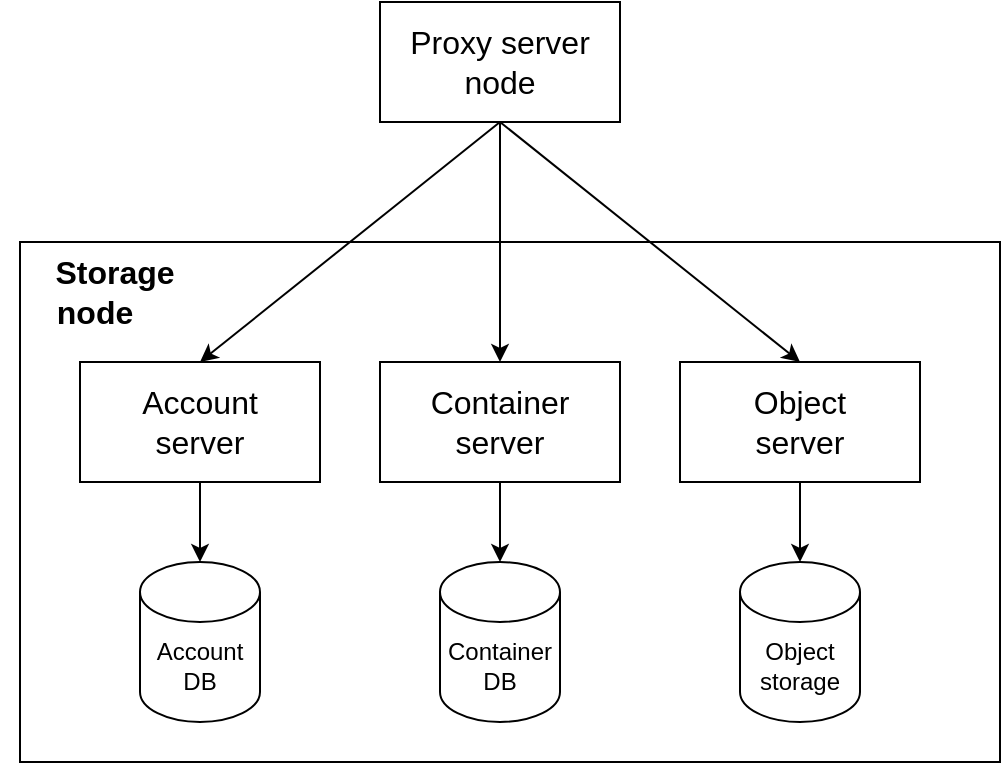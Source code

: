 <mxfile version="16.1.2" type="device"><diagram id="UQDwMlfwMQQokUcOPP4U" name="Page-1"><mxGraphModel dx="981" dy="519" grid="1" gridSize="10" guides="1" tooltips="1" connect="1" arrows="1" fold="1" page="1" pageScale="1" pageWidth="850" pageHeight="1100" math="0" shadow="0"><root><mxCell id="0"/><mxCell id="1" parent="0"/><mxCell id="soYwzRIRsuffHhuP0p35-27" value="" style="rounded=0;whiteSpace=wrap;html=1;" vertex="1" parent="1"><mxGeometry x="70" y="150" width="490" height="260" as="geometry"/></mxCell><mxCell id="soYwzRIRsuffHhuP0p35-28" style="edgeStyle=orthogonalEdgeStyle;rounded=0;orthogonalLoop=1;jettySize=auto;html=1;exitX=0.5;exitY=1;exitDx=0;exitDy=0;entryX=0.5;entryY=0;entryDx=0;entryDy=0;entryPerimeter=0;" edge="1" parent="1" source="soYwzRIRsuffHhuP0p35-29" target="soYwzRIRsuffHhuP0p35-34"><mxGeometry relative="1" as="geometry"/></mxCell><mxCell id="soYwzRIRsuffHhuP0p35-29" value="" style="rounded=0;whiteSpace=wrap;html=1;fontSize=16;" vertex="1" parent="1"><mxGeometry x="100" y="210" width="120" height="60" as="geometry"/></mxCell><mxCell id="soYwzRIRsuffHhuP0p35-30" style="edgeStyle=orthogonalEdgeStyle;rounded=0;orthogonalLoop=1;jettySize=auto;html=1;entryX=0.5;entryY=0;entryDx=0;entryDy=0;entryPerimeter=0;" edge="1" parent="1" source="soYwzRIRsuffHhuP0p35-31" target="soYwzRIRsuffHhuP0p35-35"><mxGeometry relative="1" as="geometry"/></mxCell><mxCell id="soYwzRIRsuffHhuP0p35-31" value="" style="rounded=0;whiteSpace=wrap;html=1;fontSize=16;" vertex="1" parent="1"><mxGeometry x="250" y="210" width="120" height="60" as="geometry"/></mxCell><mxCell id="soYwzRIRsuffHhuP0p35-32" style="edgeStyle=orthogonalEdgeStyle;rounded=0;orthogonalLoop=1;jettySize=auto;html=1;" edge="1" parent="1" source="soYwzRIRsuffHhuP0p35-33" target="soYwzRIRsuffHhuP0p35-36"><mxGeometry relative="1" as="geometry"/></mxCell><mxCell id="soYwzRIRsuffHhuP0p35-33" value="" style="rounded=0;whiteSpace=wrap;html=1;fontSize=16;" vertex="1" parent="1"><mxGeometry x="400" y="210" width="120" height="60" as="geometry"/></mxCell><mxCell id="soYwzRIRsuffHhuP0p35-34" value="" style="shape=cylinder3;whiteSpace=wrap;html=1;boundedLbl=1;backgroundOutline=1;size=15;" vertex="1" parent="1"><mxGeometry x="130" y="310" width="60" height="80" as="geometry"/></mxCell><mxCell id="soYwzRIRsuffHhuP0p35-35" value="" style="shape=cylinder3;whiteSpace=wrap;html=1;boundedLbl=1;backgroundOutline=1;size=15;" vertex="1" parent="1"><mxGeometry x="280" y="310" width="60" height="80" as="geometry"/></mxCell><mxCell id="soYwzRIRsuffHhuP0p35-36" value="" style="shape=cylinder3;whiteSpace=wrap;html=1;boundedLbl=1;backgroundOutline=1;size=15;" vertex="1" parent="1"><mxGeometry x="430" y="310" width="60" height="80" as="geometry"/></mxCell><mxCell id="soYwzRIRsuffHhuP0p35-37" value="Storage " style="text;html=1;strokeColor=none;fillColor=none;align=center;verticalAlign=middle;whiteSpace=wrap;rounded=0;horizontal=1;fontSize=16;fontStyle=1" vertex="1" parent="1"><mxGeometry x="70" y="150" width="95" height="30" as="geometry"/></mxCell><mxCell id="soYwzRIRsuffHhuP0p35-38" value="&lt;div style=&quot;font-size: 16px&quot;&gt;&lt;font style=&quot;font-size: 16px&quot;&gt;&lt;span style=&quot;font-size: 16px&quot;&gt;&lt;br style=&quot;font-size: 16px&quot;&gt;&lt;/span&gt;&lt;/font&gt;&lt;/div&gt;" style="rounded=0;whiteSpace=wrap;html=1;fontStyle=1;fontSize=16;" vertex="1" parent="1"><mxGeometry x="250" y="30" width="120" height="60" as="geometry"/></mxCell><mxCell id="soYwzRIRsuffHhuP0p35-40" value="" style="endArrow=none;html=1;rounded=0;fontSize=19;entryX=0.5;entryY=1;entryDx=0;entryDy=0;exitX=0.5;exitY=0;exitDx=0;exitDy=0;strokeWidth=1;startArrow=classic;startFill=1;" edge="1" parent="1" source="soYwzRIRsuffHhuP0p35-29" target="soYwzRIRsuffHhuP0p35-38"><mxGeometry width="50" height="50" relative="1" as="geometry"><mxPoint x="380" y="290" as="sourcePoint"/><mxPoint x="430" y="240" as="targetPoint"/></mxGeometry></mxCell><mxCell id="soYwzRIRsuffHhuP0p35-41" value="" style="endArrow=none;html=1;rounded=0;fontSize=19;entryX=0.5;entryY=1;entryDx=0;entryDy=0;exitX=0.5;exitY=0;exitDx=0;exitDy=0;startArrow=classic;startFill=1;" edge="1" parent="1" source="soYwzRIRsuffHhuP0p35-31" target="soYwzRIRsuffHhuP0p35-38"><mxGeometry width="50" height="50" relative="1" as="geometry"><mxPoint x="380" y="290" as="sourcePoint"/><mxPoint x="430" y="240" as="targetPoint"/></mxGeometry></mxCell><mxCell id="soYwzRIRsuffHhuP0p35-42" value="" style="endArrow=none;html=1;rounded=0;fontSize=19;entryX=0.5;entryY=1;entryDx=0;entryDy=0;exitX=0.5;exitY=0;exitDx=0;exitDy=0;startArrow=classic;startFill=1;" edge="1" parent="1" source="soYwzRIRsuffHhuP0p35-33" target="soYwzRIRsuffHhuP0p35-38"><mxGeometry width="50" height="50" relative="1" as="geometry"><mxPoint x="380" y="290" as="sourcePoint"/><mxPoint x="430" y="240" as="targetPoint"/></mxGeometry></mxCell><mxCell id="soYwzRIRsuffHhuP0p35-43" value="&lt;font style=&quot;font-size: 16px&quot;&gt;&lt;span style=&quot;font-size: 16px&quot;&gt;&lt;span style=&quot;font-weight: normal ; font-size: 16px&quot;&gt;Proxy server&lt;/span&gt;&lt;/span&gt;&lt;/font&gt;" style="text;html=1;strokeColor=none;fillColor=none;align=center;verticalAlign=middle;whiteSpace=wrap;rounded=0;fontSize=16;" vertex="1" parent="1"><mxGeometry x="240" y="30" width="140" height="40" as="geometry"/></mxCell><mxCell id="soYwzRIRsuffHhuP0p35-44" value="node" style="text;html=1;strokeColor=none;fillColor=none;align=center;verticalAlign=middle;whiteSpace=wrap;rounded=0;fontSize=16;" vertex="1" parent="1"><mxGeometry x="280" y="50" width="60" height="40" as="geometry"/></mxCell><mxCell id="soYwzRIRsuffHhuP0p35-46" value="node" style="text;html=1;strokeColor=none;fillColor=none;align=center;verticalAlign=middle;whiteSpace=wrap;rounded=0;horizontal=1;fontSize=16;fontStyle=1" vertex="1" parent="1"><mxGeometry x="60" y="160" width="95" height="50" as="geometry"/></mxCell><mxCell id="soYwzRIRsuffHhuP0p35-47" value="Account" style="text;html=1;strokeColor=none;fillColor=none;align=center;verticalAlign=middle;whiteSpace=wrap;rounded=0;fontSize=16;" vertex="1" parent="1"><mxGeometry x="110" y="210" width="100" height="40" as="geometry"/></mxCell><mxCell id="soYwzRIRsuffHhuP0p35-48" value="server" style="text;html=1;strokeColor=none;fillColor=none;align=center;verticalAlign=middle;whiteSpace=wrap;rounded=0;fontSize=16;" vertex="1" parent="1"><mxGeometry x="130" y="230" width="60" height="40" as="geometry"/></mxCell><mxCell id="soYwzRIRsuffHhuP0p35-51" value="Container" style="text;html=1;strokeColor=none;fillColor=none;align=center;verticalAlign=middle;whiteSpace=wrap;rounded=0;fontSize=16;" vertex="1" parent="1"><mxGeometry x="260" y="210" width="100" height="40" as="geometry"/></mxCell><mxCell id="soYwzRIRsuffHhuP0p35-52" value="server" style="text;html=1;strokeColor=none;fillColor=none;align=center;verticalAlign=middle;whiteSpace=wrap;rounded=0;fontSize=16;" vertex="1" parent="1"><mxGeometry x="280" y="230" width="60" height="40" as="geometry"/></mxCell><mxCell id="soYwzRIRsuffHhuP0p35-53" value="Object" style="text;html=1;strokeColor=none;fillColor=none;align=center;verticalAlign=middle;whiteSpace=wrap;rounded=0;fontSize=16;" vertex="1" parent="1"><mxGeometry x="410" y="210" width="100" height="40" as="geometry"/></mxCell><mxCell id="soYwzRIRsuffHhuP0p35-54" value="server" style="text;html=1;strokeColor=none;fillColor=none;align=center;verticalAlign=middle;whiteSpace=wrap;rounded=0;fontSize=16;" vertex="1" parent="1"><mxGeometry x="430" y="230" width="60" height="40" as="geometry"/></mxCell><mxCell id="soYwzRIRsuffHhuP0p35-55" value="Account" style="text;html=1;strokeColor=none;fillColor=none;align=center;verticalAlign=middle;whiteSpace=wrap;rounded=0;fontSize=12;" vertex="1" parent="1"><mxGeometry x="130" y="340" width="60" height="30" as="geometry"/></mxCell><mxCell id="soYwzRIRsuffHhuP0p35-56" value="DB" style="text;html=1;strokeColor=none;fillColor=none;align=center;verticalAlign=middle;whiteSpace=wrap;rounded=0;fontSize=12;" vertex="1" parent="1"><mxGeometry x="130" y="350" width="60" height="40" as="geometry"/></mxCell><mxCell id="soYwzRIRsuffHhuP0p35-57" value="Container" style="text;html=1;strokeColor=none;fillColor=none;align=center;verticalAlign=middle;whiteSpace=wrap;rounded=0;fontSize=12;" vertex="1" parent="1"><mxGeometry x="280" y="340" width="60" height="30" as="geometry"/></mxCell><mxCell id="soYwzRIRsuffHhuP0p35-58" value="DB" style="text;html=1;strokeColor=none;fillColor=none;align=center;verticalAlign=middle;whiteSpace=wrap;rounded=0;fontSize=12;" vertex="1" parent="1"><mxGeometry x="280" y="350" width="60" height="40" as="geometry"/></mxCell><mxCell id="soYwzRIRsuffHhuP0p35-59" value="Object" style="text;html=1;strokeColor=none;fillColor=none;align=center;verticalAlign=middle;whiteSpace=wrap;rounded=0;fontSize=12;" vertex="1" parent="1"><mxGeometry x="430" y="340" width="60" height="30" as="geometry"/></mxCell><mxCell id="soYwzRIRsuffHhuP0p35-60" value="storage" style="text;html=1;strokeColor=none;fillColor=none;align=center;verticalAlign=middle;whiteSpace=wrap;rounded=0;fontSize=12;" vertex="1" parent="1"><mxGeometry x="430" y="350" width="60" height="40" as="geometry"/></mxCell></root></mxGraphModel></diagram></mxfile>